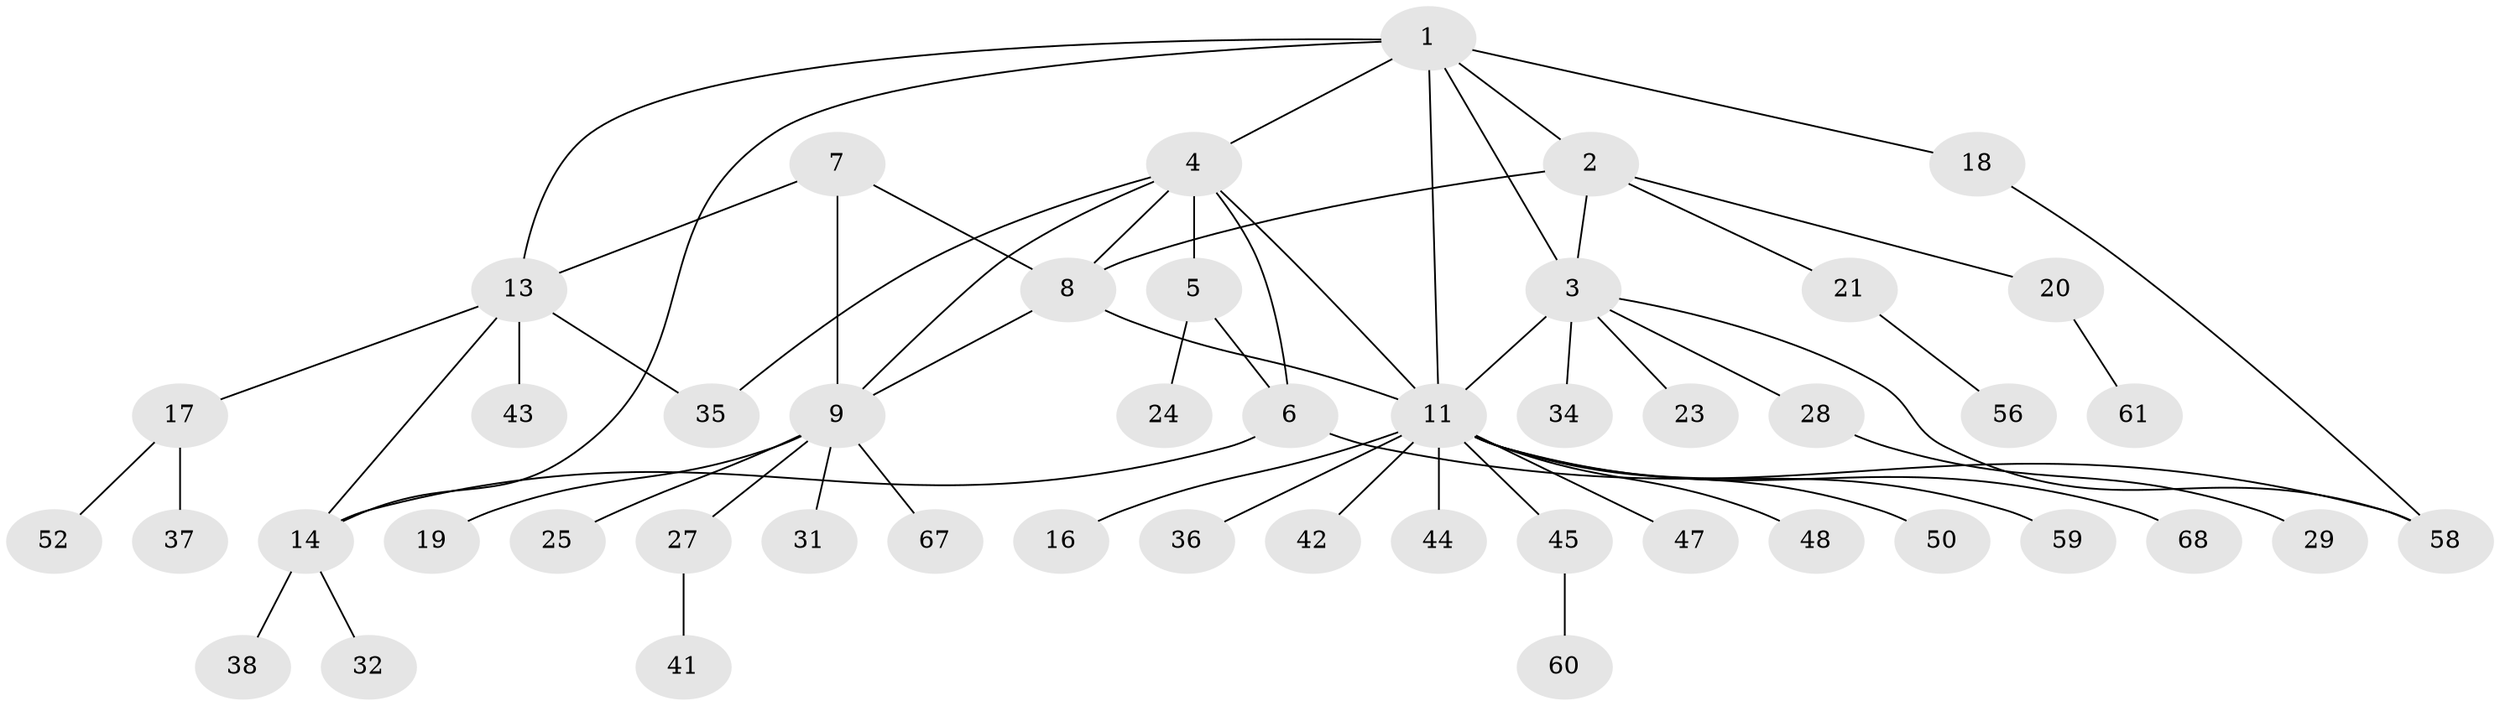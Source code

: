 // original degree distribution, {4: 0.04411764705882353, 6: 0.029411764705882353, 5: 0.08823529411764706, 7: 0.029411764705882353, 9: 0.014705882352941176, 12: 0.014705882352941176, 1: 0.5588235294117647, 3: 0.10294117647058823, 2: 0.11764705882352941}
// Generated by graph-tools (version 1.1) at 2025/11/02/27/25 16:11:36]
// undirected, 47 vertices, 60 edges
graph export_dot {
graph [start="1"]
  node [color=gray90,style=filled];
  1 [super="+15"];
  2 [super="+51"];
  3 [super="+10"];
  4 [super="+26"];
  5 [super="+30"];
  6 [super="+66"];
  7 [super="+62"];
  8;
  9 [super="+65"];
  11 [super="+12"];
  13 [super="+53"];
  14 [super="+33"];
  16;
  17;
  18 [super="+49"];
  19;
  20 [super="+64"];
  21 [super="+22"];
  23;
  24 [super="+57"];
  25;
  27 [super="+46"];
  28 [super="+39"];
  29;
  31;
  32 [super="+55"];
  34;
  35;
  36;
  37 [super="+40"];
  38;
  41;
  42;
  43;
  44;
  45;
  47 [super="+54"];
  48;
  50;
  52;
  56;
  58 [super="+63"];
  59;
  60;
  61;
  67;
  68;
  1 -- 2;
  1 -- 3;
  1 -- 4;
  1 -- 18;
  1 -- 11;
  1 -- 13;
  1 -- 14;
  2 -- 3;
  2 -- 8;
  2 -- 20;
  2 -- 21;
  3 -- 23;
  3 -- 34;
  3 -- 11 [weight=2];
  3 -- 58;
  3 -- 28;
  4 -- 5;
  4 -- 6;
  4 -- 8;
  4 -- 11;
  4 -- 35;
  4 -- 9;
  5 -- 6;
  5 -- 24;
  6 -- 14;
  6 -- 58;
  7 -- 8;
  7 -- 9;
  7 -- 13;
  8 -- 9;
  8 -- 11;
  9 -- 19;
  9 -- 25;
  9 -- 27;
  9 -- 31;
  9 -- 67;
  11 -- 59;
  11 -- 36;
  11 -- 68;
  11 -- 42;
  11 -- 44;
  11 -- 45;
  11 -- 16;
  11 -- 47;
  11 -- 48;
  11 -- 50;
  13 -- 14;
  13 -- 17;
  13 -- 35;
  13 -- 43;
  14 -- 32;
  14 -- 38;
  17 -- 37;
  17 -- 52;
  18 -- 58;
  20 -- 61;
  21 -- 56;
  27 -- 41;
  28 -- 29;
  45 -- 60;
}

